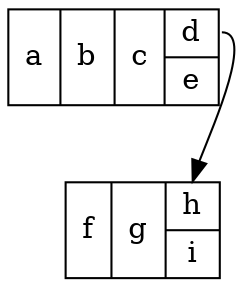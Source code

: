 digraph structs {
				node [shape=record];
				struct1 [label="a | b | c | {<p1> d | e}"]
				struct2 [label="f | g | {<p2> h | i}"]
				struct1:p1 -> struct2:p2;
}


				
				